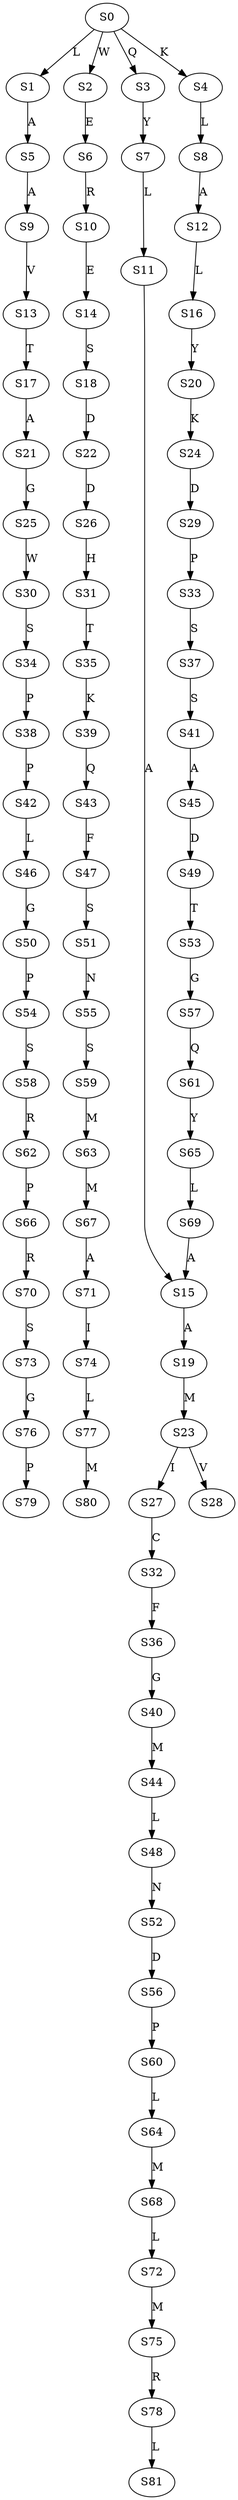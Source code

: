 strict digraph  {
	S0 -> S1 [ label = L ];
	S0 -> S2 [ label = W ];
	S0 -> S3 [ label = Q ];
	S0 -> S4 [ label = K ];
	S1 -> S5 [ label = A ];
	S2 -> S6 [ label = E ];
	S3 -> S7 [ label = Y ];
	S4 -> S8 [ label = L ];
	S5 -> S9 [ label = A ];
	S6 -> S10 [ label = R ];
	S7 -> S11 [ label = L ];
	S8 -> S12 [ label = A ];
	S9 -> S13 [ label = V ];
	S10 -> S14 [ label = E ];
	S11 -> S15 [ label = A ];
	S12 -> S16 [ label = L ];
	S13 -> S17 [ label = T ];
	S14 -> S18 [ label = S ];
	S15 -> S19 [ label = A ];
	S16 -> S20 [ label = Y ];
	S17 -> S21 [ label = A ];
	S18 -> S22 [ label = D ];
	S19 -> S23 [ label = M ];
	S20 -> S24 [ label = K ];
	S21 -> S25 [ label = G ];
	S22 -> S26 [ label = D ];
	S23 -> S27 [ label = I ];
	S23 -> S28 [ label = V ];
	S24 -> S29 [ label = D ];
	S25 -> S30 [ label = W ];
	S26 -> S31 [ label = H ];
	S27 -> S32 [ label = C ];
	S29 -> S33 [ label = P ];
	S30 -> S34 [ label = S ];
	S31 -> S35 [ label = T ];
	S32 -> S36 [ label = F ];
	S33 -> S37 [ label = S ];
	S34 -> S38 [ label = P ];
	S35 -> S39 [ label = K ];
	S36 -> S40 [ label = G ];
	S37 -> S41 [ label = S ];
	S38 -> S42 [ label = P ];
	S39 -> S43 [ label = Q ];
	S40 -> S44 [ label = M ];
	S41 -> S45 [ label = A ];
	S42 -> S46 [ label = L ];
	S43 -> S47 [ label = F ];
	S44 -> S48 [ label = L ];
	S45 -> S49 [ label = D ];
	S46 -> S50 [ label = G ];
	S47 -> S51 [ label = S ];
	S48 -> S52 [ label = N ];
	S49 -> S53 [ label = T ];
	S50 -> S54 [ label = P ];
	S51 -> S55 [ label = N ];
	S52 -> S56 [ label = D ];
	S53 -> S57 [ label = G ];
	S54 -> S58 [ label = S ];
	S55 -> S59 [ label = S ];
	S56 -> S60 [ label = P ];
	S57 -> S61 [ label = Q ];
	S58 -> S62 [ label = R ];
	S59 -> S63 [ label = M ];
	S60 -> S64 [ label = L ];
	S61 -> S65 [ label = Y ];
	S62 -> S66 [ label = P ];
	S63 -> S67 [ label = M ];
	S64 -> S68 [ label = M ];
	S65 -> S69 [ label = L ];
	S66 -> S70 [ label = R ];
	S67 -> S71 [ label = A ];
	S68 -> S72 [ label = L ];
	S69 -> S15 [ label = A ];
	S70 -> S73 [ label = S ];
	S71 -> S74 [ label = I ];
	S72 -> S75 [ label = M ];
	S73 -> S76 [ label = G ];
	S74 -> S77 [ label = L ];
	S75 -> S78 [ label = R ];
	S76 -> S79 [ label = P ];
	S77 -> S80 [ label = M ];
	S78 -> S81 [ label = L ];
}
